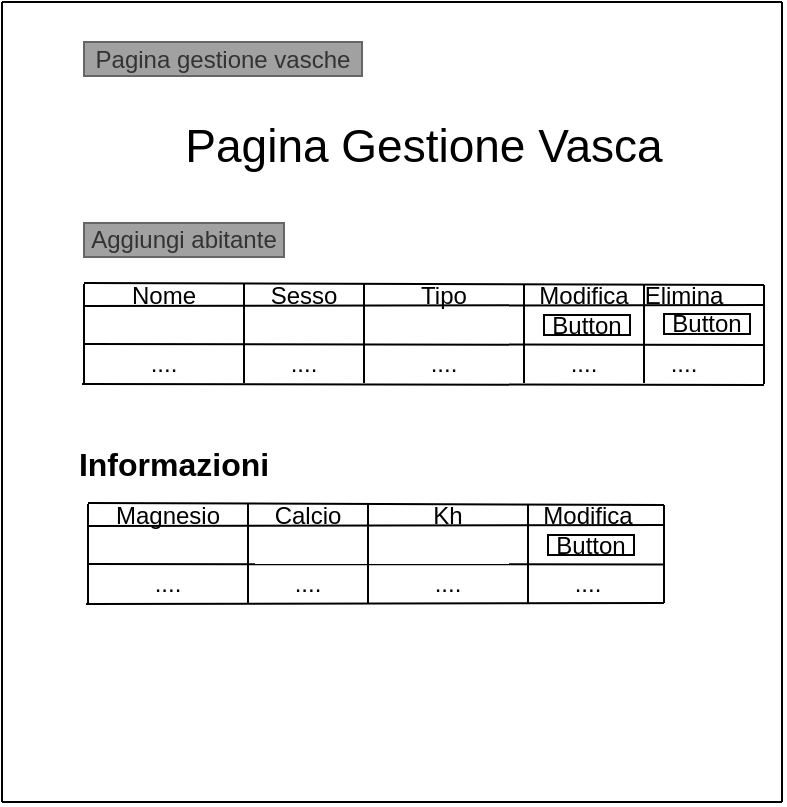 <mxfile pages="1" version="11.2.9" type="device"><diagram id="XeEQiN3kOqo2p5J5XZ6Q" name="Page-1"><mxGraphModel dx="768" dy="405" grid="1" gridSize="10" guides="1" tooltips="1" connect="1" arrows="1" fold="1" page="1" pageScale="1" pageWidth="827" pageHeight="1169" math="0" shadow="0"><root><mxCell id="0"/><mxCell id="1" parent="0"/><mxCell id="xEl51XZebT65XS3oOP9q-21" value="Nome" style="text;html=1;strokeColor=none;fillColor=none;align=center;verticalAlign=middle;whiteSpace=wrap;rounded=0;" parent="1" vertex="1"><mxGeometry x="221" y="221" width="40" height="11" as="geometry"/></mxCell><mxCell id="xEl51XZebT65XS3oOP9q-22" value="" style="endArrow=none;html=1;" parent="1" edge="1"><mxGeometry width="50" height="50" relative="1" as="geometry"><mxPoint x="160" y="80" as="sourcePoint"/><mxPoint x="550" y="80" as="targetPoint"/></mxGeometry></mxCell><mxCell id="xEl51XZebT65XS3oOP9q-23" value="" style="endArrow=none;html=1;" parent="1" edge="1"><mxGeometry width="50" height="50" relative="1" as="geometry"><mxPoint x="160" y="480" as="sourcePoint"/><mxPoint x="520" y="480" as="targetPoint"/></mxGeometry></mxCell><mxCell id="xEl51XZebT65XS3oOP9q-24" value="" style="endArrow=none;html=1;" parent="1" edge="1"><mxGeometry width="50" height="50" relative="1" as="geometry"><mxPoint x="160" y="480" as="sourcePoint"/><mxPoint x="160" y="80" as="targetPoint"/></mxGeometry></mxCell><mxCell id="xEl51XZebT65XS3oOP9q-25" value="" style="endArrow=none;html=1;" parent="1" edge="1"><mxGeometry width="50" height="50" relative="1" as="geometry"><mxPoint x="550" y="480" as="sourcePoint"/><mxPoint x="550" y="80" as="targetPoint"/></mxGeometry></mxCell><mxCell id="xEl51XZebT65XS3oOP9q-31" value="Pagina Gestione Vasca" style="text;html=1;strokeColor=none;fillColor=none;align=center;verticalAlign=middle;whiteSpace=wrap;rounded=0;fontSize=23;" parent="1" vertex="1"><mxGeometry x="231" y="140.5" width="280" height="23" as="geometry"/></mxCell><mxCell id="xEl51XZebT65XS3oOP9q-32" value="" style="endArrow=none;html=1;" parent="1" edge="1"><mxGeometry width="50" height="50" relative="1" as="geometry"><mxPoint x="201" y="220.5" as="sourcePoint"/><mxPoint x="541" y="221.5" as="targetPoint"/></mxGeometry></mxCell><mxCell id="xEl51XZebT65XS3oOP9q-33" value="" style="endArrow=none;html=1;" parent="1" edge="1"><mxGeometry width="50" height="50" relative="1" as="geometry"><mxPoint x="201" y="270.5" as="sourcePoint"/><mxPoint x="201" y="221" as="targetPoint"/></mxGeometry></mxCell><mxCell id="xEl51XZebT65XS3oOP9q-34" value="" style="endArrow=none;html=1;" parent="1" edge="1"><mxGeometry width="50" height="50" relative="1" as="geometry"><mxPoint x="541" y="271" as="sourcePoint"/><mxPoint x="541" y="221.5" as="targetPoint"/></mxGeometry></mxCell><mxCell id="xEl51XZebT65XS3oOP9q-36" value="" style="endArrow=none;html=1;" parent="1" edge="1"><mxGeometry width="50" height="50" relative="1" as="geometry"><mxPoint x="481" y="270.5" as="sourcePoint"/><mxPoint x="481" y="221" as="targetPoint"/></mxGeometry></mxCell><mxCell id="xEl51XZebT65XS3oOP9q-37" value="" style="endArrow=none;html=1;" parent="1" edge="1"><mxGeometry width="50" height="50" relative="1" as="geometry"><mxPoint x="421" y="270.5" as="sourcePoint"/><mxPoint x="421" y="221" as="targetPoint"/></mxGeometry></mxCell><mxCell id="xEl51XZebT65XS3oOP9q-38" value="" style="endArrow=none;html=1;" parent="1" edge="1"><mxGeometry width="50" height="50" relative="1" as="geometry"><mxPoint x="341" y="270.5" as="sourcePoint"/><mxPoint x="341" y="221" as="targetPoint"/></mxGeometry></mxCell><mxCell id="xEl51XZebT65XS3oOP9q-39" value="" style="endArrow=none;html=1;" parent="1" edge="1"><mxGeometry width="50" height="50" relative="1" as="geometry"><mxPoint x="281" y="270.5" as="sourcePoint"/><mxPoint x="281" y="221" as="targetPoint"/></mxGeometry></mxCell><mxCell id="xEl51XZebT65XS3oOP9q-40" value="" style="endArrow=none;html=1;" parent="1" edge="1"><mxGeometry width="50" height="50" relative="1" as="geometry"><mxPoint x="201" y="232.0" as="sourcePoint"/><mxPoint x="541" y="231.5" as="targetPoint"/></mxGeometry></mxCell><mxCell id="xEl51XZebT65XS3oOP9q-41" value="" style="endArrow=none;html=1;" parent="1" edge="1"><mxGeometry width="50" height="50" relative="1" as="geometry"><mxPoint x="201" y="251" as="sourcePoint"/><mxPoint x="541" y="251.5" as="targetPoint"/></mxGeometry></mxCell><mxCell id="xEl51XZebT65XS3oOP9q-42" value="" style="endArrow=none;html=1;" parent="1" edge="1"><mxGeometry width="50" height="50" relative="1" as="geometry"><mxPoint x="200" y="271" as="sourcePoint"/><mxPoint x="541" y="271.5" as="targetPoint"/></mxGeometry></mxCell><mxCell id="xEl51XZebT65XS3oOP9q-44" value="" style="endArrow=none;html=1;" parent="1" edge="1"><mxGeometry width="50" height="50" relative="1" as="geometry"><mxPoint x="240" y="480" as="sourcePoint"/><mxPoint x="550" y="480" as="targetPoint"/></mxGeometry></mxCell><mxCell id="xEl51XZebT65XS3oOP9q-53" value="Sesso" style="text;html=1;strokeColor=none;fillColor=none;align=center;verticalAlign=middle;whiteSpace=wrap;rounded=0;" parent="1" vertex="1"><mxGeometry x="291" y="221" width="40" height="11" as="geometry"/></mxCell><mxCell id="xEl51XZebT65XS3oOP9q-54" value="Tipo" style="text;html=1;strokeColor=none;fillColor=none;align=center;verticalAlign=middle;whiteSpace=wrap;rounded=0;" parent="1" vertex="1"><mxGeometry x="361" y="221" width="40" height="11" as="geometry"/></mxCell><mxCell id="xEl51XZebT65XS3oOP9q-55" value="Aggiungi abitante" style="text;html=1;strokeColor=#666666;fillColor=#A1A1A1;align=center;verticalAlign=middle;whiteSpace=wrap;rounded=0;fontColor=#333333;" parent="1" vertex="1"><mxGeometry x="201" y="190.5" width="100" height="17" as="geometry"/></mxCell><mxCell id="xEl51XZebT65XS3oOP9q-56" value="Modifica" style="text;html=1;strokeColor=none;fillColor=none;align=center;verticalAlign=middle;whiteSpace=wrap;rounded=0;" parent="1" vertex="1"><mxGeometry x="431" y="221" width="40" height="11" as="geometry"/></mxCell><mxCell id="xEl51XZebT65XS3oOP9q-57" value="Elimina" style="text;html=1;strokeColor=none;fillColor=none;align=center;verticalAlign=middle;whiteSpace=wrap;rounded=0;" parent="1" vertex="1"><mxGeometry x="481" y="221" width="40" height="11" as="geometry"/></mxCell><mxCell id="xEl51XZebT65XS3oOP9q-60" value="...." style="text;html=1;strokeColor=none;fillColor=none;align=center;verticalAlign=middle;whiteSpace=wrap;rounded=0;" parent="1" vertex="1"><mxGeometry x="221" y="250.5" width="40" height="20" as="geometry"/></mxCell><mxCell id="xEl51XZebT65XS3oOP9q-61" value="...." style="text;html=1;strokeColor=none;fillColor=none;align=center;verticalAlign=middle;whiteSpace=wrap;rounded=0;" parent="1" vertex="1"><mxGeometry x="431" y="250.5" width="40" height="20" as="geometry"/></mxCell><mxCell id="xEl51XZebT65XS3oOP9q-62" value="...." style="text;html=1;strokeColor=none;fillColor=none;align=center;verticalAlign=middle;whiteSpace=wrap;rounded=0;" parent="1" vertex="1"><mxGeometry x="361" y="250.5" width="40" height="20" as="geometry"/></mxCell><mxCell id="xEl51XZebT65XS3oOP9q-63" value="...." style="text;html=1;strokeColor=none;fillColor=none;align=center;verticalAlign=middle;whiteSpace=wrap;rounded=0;" parent="1" vertex="1"><mxGeometry x="291" y="250.5" width="40" height="20" as="geometry"/></mxCell><mxCell id="xEl51XZebT65XS3oOP9q-66" value="...." style="text;html=1;strokeColor=none;fillColor=none;align=center;verticalAlign=middle;whiteSpace=wrap;rounded=0;" parent="1" vertex="1"><mxGeometry x="481" y="250.5" width="40" height="20" as="geometry"/></mxCell><mxCell id="xEl51XZebT65XS3oOP9q-68" value="Button" style="rounded=0;whiteSpace=wrap;html=1;" parent="1" vertex="1"><mxGeometry x="431" y="236.5" width="43" height="10" as="geometry"/></mxCell><mxCell id="xEl51XZebT65XS3oOP9q-71" value="Button" style="rounded=0;whiteSpace=wrap;html=1;" parent="1" vertex="1"><mxGeometry x="491" y="236" width="43" height="10" as="geometry"/></mxCell><mxCell id="xEl51XZebT65XS3oOP9q-72" value="Informazioni" style="text;html=1;strokeColor=none;fillColor=none;align=center;verticalAlign=middle;whiteSpace=wrap;rounded=0;fontStyle=1;fontSize=16;" parent="1" vertex="1"><mxGeometry x="211" y="300.5" width="70" height="20" as="geometry"/></mxCell><mxCell id="xEl51XZebT65XS3oOP9q-73" value="Magnesio" style="text;html=1;strokeColor=none;fillColor=none;align=center;verticalAlign=middle;whiteSpace=wrap;rounded=0;" parent="1" vertex="1"><mxGeometry x="223" y="331" width="40" height="11" as="geometry"/></mxCell><mxCell id="xEl51XZebT65XS3oOP9q-74" value="" style="endArrow=none;html=1;" parent="1" edge="1"><mxGeometry width="50" height="50" relative="1" as="geometry"><mxPoint x="203" y="330.5" as="sourcePoint"/><mxPoint x="491" y="331.5" as="targetPoint"/></mxGeometry></mxCell><mxCell id="xEl51XZebT65XS3oOP9q-75" value="" style="endArrow=none;html=1;" parent="1" edge="1"><mxGeometry width="50" height="50" relative="1" as="geometry"><mxPoint x="203" y="380.5" as="sourcePoint"/><mxPoint x="203" y="331" as="targetPoint"/></mxGeometry></mxCell><mxCell id="xEl51XZebT65XS3oOP9q-77" value="" style="endArrow=none;html=1;" parent="1" edge="1"><mxGeometry width="50" height="50" relative="1" as="geometry"><mxPoint x="491" y="380.5" as="sourcePoint"/><mxPoint x="491" y="331.5" as="targetPoint"/></mxGeometry></mxCell><mxCell id="xEl51XZebT65XS3oOP9q-78" value="" style="endArrow=none;html=1;" parent="1" edge="1"><mxGeometry width="50" height="50" relative="1" as="geometry"><mxPoint x="423" y="380.5" as="sourcePoint"/><mxPoint x="423" y="331" as="targetPoint"/></mxGeometry></mxCell><mxCell id="xEl51XZebT65XS3oOP9q-79" value="" style="endArrow=none;html=1;" parent="1" edge="1"><mxGeometry width="50" height="50" relative="1" as="geometry"><mxPoint x="343" y="380.5" as="sourcePoint"/><mxPoint x="343" y="331" as="targetPoint"/></mxGeometry></mxCell><mxCell id="xEl51XZebT65XS3oOP9q-80" value="" style="endArrow=none;html=1;" parent="1" edge="1"><mxGeometry width="50" height="50" relative="1" as="geometry"><mxPoint x="283" y="380.5" as="sourcePoint"/><mxPoint x="283" y="331" as="targetPoint"/></mxGeometry></mxCell><mxCell id="xEl51XZebT65XS3oOP9q-81" value="" style="endArrow=none;html=1;" parent="1" edge="1"><mxGeometry width="50" height="50" relative="1" as="geometry"><mxPoint x="203" y="342.0" as="sourcePoint"/><mxPoint x="491" y="341.5" as="targetPoint"/></mxGeometry></mxCell><mxCell id="xEl51XZebT65XS3oOP9q-82" value="" style="endArrow=none;html=1;entryX=0.193;entryY=0.036;entryDx=0;entryDy=0;entryPerimeter=0;" parent="1" edge="1"><mxGeometry width="50" height="50" relative="1" as="geometry"><mxPoint x="203" y="361" as="sourcePoint"/><mxPoint x="490.72" y="361.22" as="targetPoint"/></mxGeometry></mxCell><mxCell id="xEl51XZebT65XS3oOP9q-83" value="" style="endArrow=none;html=1;" parent="1" edge="1"><mxGeometry width="50" height="50" relative="1" as="geometry"><mxPoint x="202" y="381" as="sourcePoint"/><mxPoint x="491" y="380.5" as="targetPoint"/></mxGeometry></mxCell><mxCell id="xEl51XZebT65XS3oOP9q-84" value="Calcio" style="text;html=1;strokeColor=none;fillColor=none;align=center;verticalAlign=middle;whiteSpace=wrap;rounded=0;" parent="1" vertex="1"><mxGeometry x="293" y="331" width="40" height="11" as="geometry"/></mxCell><mxCell id="xEl51XZebT65XS3oOP9q-85" value="Kh" style="text;html=1;strokeColor=none;fillColor=none;align=center;verticalAlign=middle;whiteSpace=wrap;rounded=0;" parent="1" vertex="1"><mxGeometry x="363" y="331" width="40" height="11" as="geometry"/></mxCell><mxCell id="xEl51XZebT65XS3oOP9q-86" value="Modifica" style="text;html=1;strokeColor=none;fillColor=none;align=center;verticalAlign=middle;whiteSpace=wrap;rounded=0;" parent="1" vertex="1"><mxGeometry x="433" y="331" width="40" height="11" as="geometry"/></mxCell><mxCell id="xEl51XZebT65XS3oOP9q-88" value="...." style="text;html=1;strokeColor=none;fillColor=none;align=center;verticalAlign=middle;whiteSpace=wrap;rounded=0;" parent="1" vertex="1"><mxGeometry x="223" y="360.5" width="40" height="20" as="geometry"/></mxCell><mxCell id="xEl51XZebT65XS3oOP9q-89" value="...." style="text;html=1;strokeColor=none;fillColor=none;align=center;verticalAlign=middle;whiteSpace=wrap;rounded=0;" parent="1" vertex="1"><mxGeometry x="433" y="360.5" width="40" height="20" as="geometry"/></mxCell><mxCell id="xEl51XZebT65XS3oOP9q-90" value="...." style="text;html=1;strokeColor=none;fillColor=none;align=center;verticalAlign=middle;whiteSpace=wrap;rounded=0;" parent="1" vertex="1"><mxGeometry x="363" y="360.5" width="40" height="20" as="geometry"/></mxCell><mxCell id="xEl51XZebT65XS3oOP9q-91" value="...." style="text;html=1;strokeColor=none;fillColor=none;align=center;verticalAlign=middle;whiteSpace=wrap;rounded=0;" parent="1" vertex="1"><mxGeometry x="293" y="360.5" width="40" height="20" as="geometry"/></mxCell><mxCell id="xEl51XZebT65XS3oOP9q-93" value="Button" style="rounded=0;whiteSpace=wrap;html=1;" parent="1" vertex="1"><mxGeometry x="433" y="346.5" width="43" height="10" as="geometry"/></mxCell><mxCell id="OmTQXL_dvJ3ifllNPO1M-1" value="Pagina gestione vasche" style="text;html=1;strokeColor=#666666;fillColor=#A1A1A1;align=center;verticalAlign=middle;whiteSpace=wrap;rounded=0;fontColor=#333333;" vertex="1" parent="1"><mxGeometry x="201" y="100" width="139" height="17" as="geometry"/></mxCell></root></mxGraphModel></diagram></mxfile>